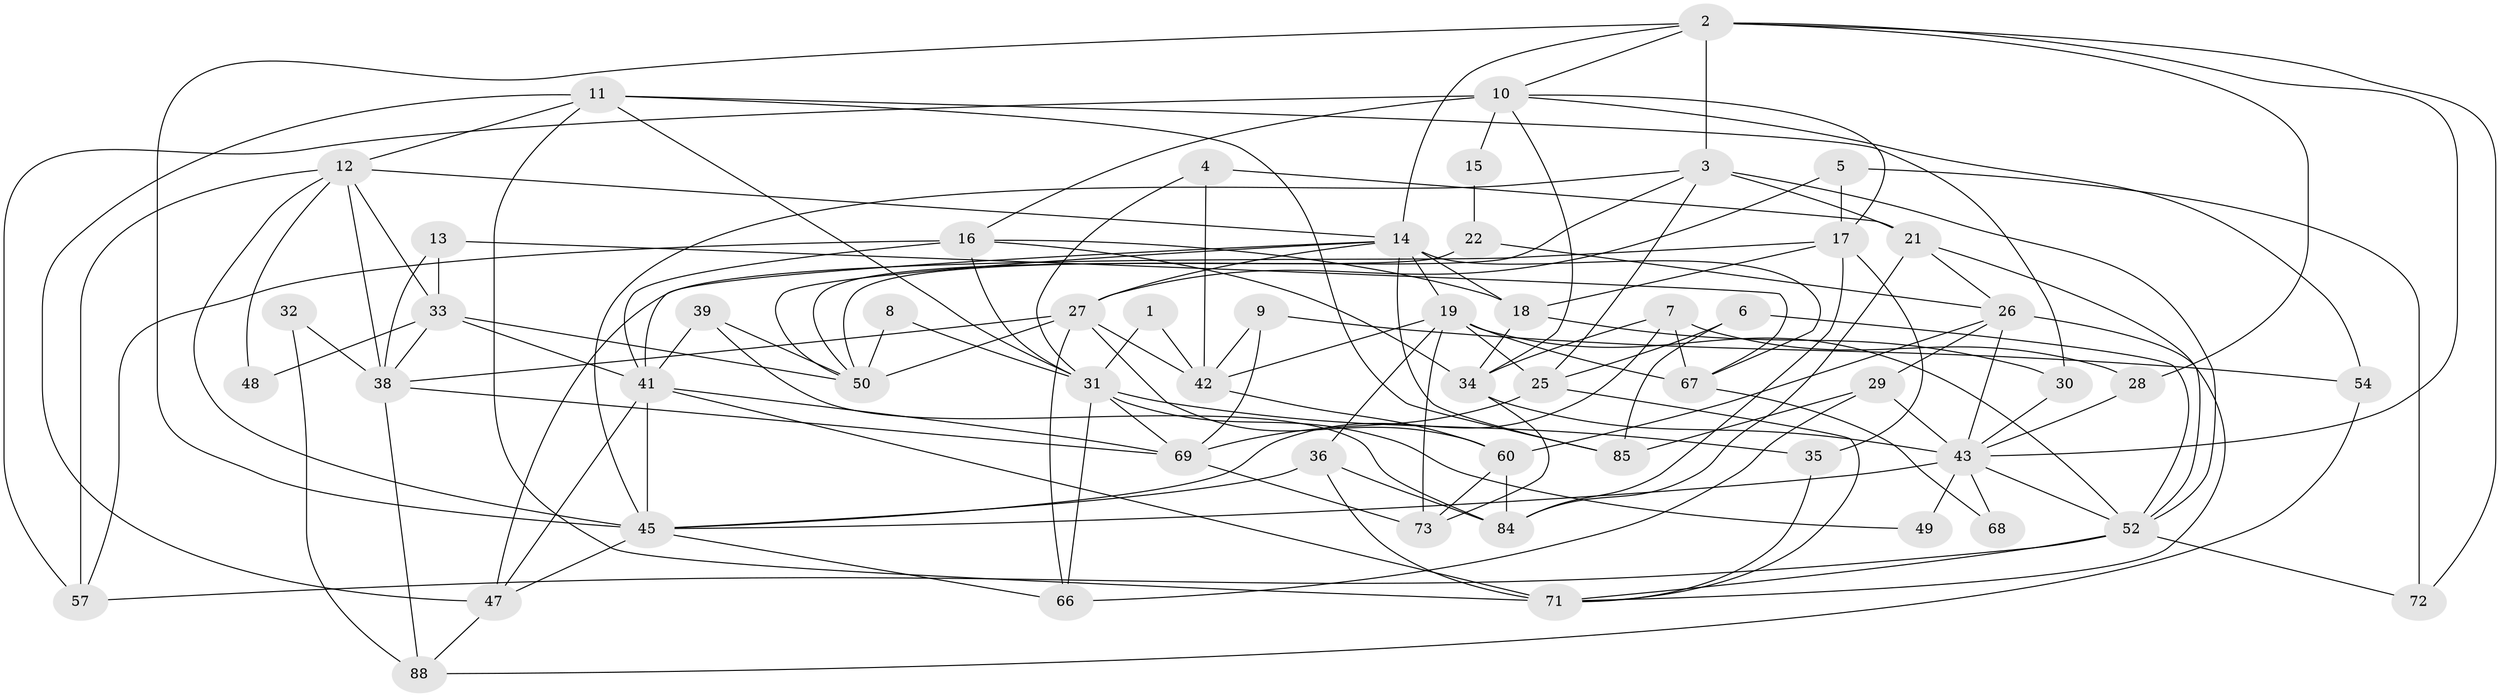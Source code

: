 // original degree distribution, {2: 0.1348314606741573, 5: 0.1797752808988764, 3: 0.25842696629213485, 4: 0.2808988764044944, 6: 0.10112359550561797, 7: 0.033707865168539325, 8: 0.011235955056179775}
// Generated by graph-tools (version 1.1) at 2025/11/02/27/25 16:11:23]
// undirected, 57 vertices, 140 edges
graph export_dot {
graph [start="1"]
  node [color=gray90,style=filled];
  1;
  2 [super="+56"];
  3 [super="+24"];
  4;
  5;
  6;
  7 [super="+79"];
  8;
  9;
  10 [super="+53"];
  11 [super="+75"];
  12;
  13;
  14 [super="+55"];
  15;
  16 [super="+23"];
  17 [super="+51"];
  18 [super="+64"];
  19 [super="+20"];
  21 [super="+61"];
  22;
  25 [super="+86"];
  26 [super="+65"];
  27 [super="+37"];
  28;
  29 [super="+80"];
  30;
  31 [super="+40"];
  32;
  33 [super="+77"];
  34 [super="+62"];
  35;
  36;
  38 [super="+59"];
  39;
  41 [super="+78"];
  42 [super="+44"];
  43 [super="+63"];
  45 [super="+46"];
  47 [super="+83"];
  48;
  49;
  50 [super="+82"];
  52 [super="+58"];
  54;
  57 [super="+81"];
  60 [super="+70"];
  66;
  67;
  68;
  69 [super="+76"];
  71 [super="+74"];
  72;
  73;
  84 [super="+89"];
  85 [super="+87"];
  88;
  1 -- 42;
  1 -- 31;
  2 -- 14;
  2 -- 28;
  2 -- 72;
  2 -- 3;
  2 -- 10;
  2 -- 45;
  2 -- 43;
  3 -- 50;
  3 -- 52;
  3 -- 21 [weight=2];
  3 -- 45;
  3 -- 25;
  4 -- 42;
  4 -- 21;
  4 -- 31;
  5 -- 72;
  5 -- 27;
  5 -- 17;
  6 -- 85;
  6 -- 25;
  6 -- 52;
  7 -- 45;
  7 -- 34;
  7 -- 67;
  7 -- 28;
  8 -- 31;
  8 -- 50;
  9 -- 54;
  9 -- 42;
  9 -- 69;
  10 -- 15;
  10 -- 57 [weight=2];
  10 -- 16;
  10 -- 54;
  10 -- 34;
  10 -- 17;
  11 -- 47;
  11 -- 85;
  11 -- 71;
  11 -- 12;
  11 -- 30;
  11 -- 31;
  12 -- 14;
  12 -- 45;
  12 -- 48;
  12 -- 57;
  12 -- 38;
  12 -- 33;
  13 -- 67;
  13 -- 38;
  13 -- 33;
  14 -- 41;
  14 -- 85;
  14 -- 50;
  14 -- 18;
  14 -- 19;
  14 -- 67;
  14 -- 27;
  15 -- 22;
  16 -- 57;
  16 -- 34;
  16 -- 41;
  16 -- 18;
  16 -- 31;
  17 -- 18;
  17 -- 35;
  17 -- 84;
  17 -- 47;
  18 -- 30;
  18 -- 34;
  19 -- 67;
  19 -- 52;
  19 -- 42;
  19 -- 73;
  19 -- 36;
  19 -- 25;
  21 -- 26;
  21 -- 52;
  21 -- 84;
  22 -- 26;
  22 -- 50;
  25 -- 71;
  25 -- 69;
  26 -- 43;
  26 -- 60 [weight=2];
  26 -- 71;
  26 -- 29;
  27 -- 50;
  27 -- 38;
  27 -- 66;
  27 -- 42;
  27 -- 60;
  28 -- 43;
  29 -- 43;
  29 -- 85;
  29 -- 66;
  30 -- 43;
  31 -- 66;
  31 -- 49;
  31 -- 35;
  31 -- 69;
  32 -- 88;
  32 -- 38;
  33 -- 41;
  33 -- 38;
  33 -- 50;
  33 -- 48;
  34 -- 73;
  34 -- 43;
  35 -- 71;
  36 -- 45;
  36 -- 71 [weight=2];
  36 -- 84;
  38 -- 69;
  38 -- 88;
  39 -- 50;
  39 -- 41;
  39 -- 84;
  41 -- 69;
  41 -- 45;
  41 -- 71;
  41 -- 47;
  42 -- 60 [weight=2];
  43 -- 45;
  43 -- 49;
  43 -- 68;
  43 -- 52;
  45 -- 66;
  45 -- 47;
  47 -- 88;
  52 -- 71;
  52 -- 72;
  52 -- 57;
  54 -- 88;
  60 -- 84;
  60 -- 73;
  67 -- 68;
  69 -- 73;
}
